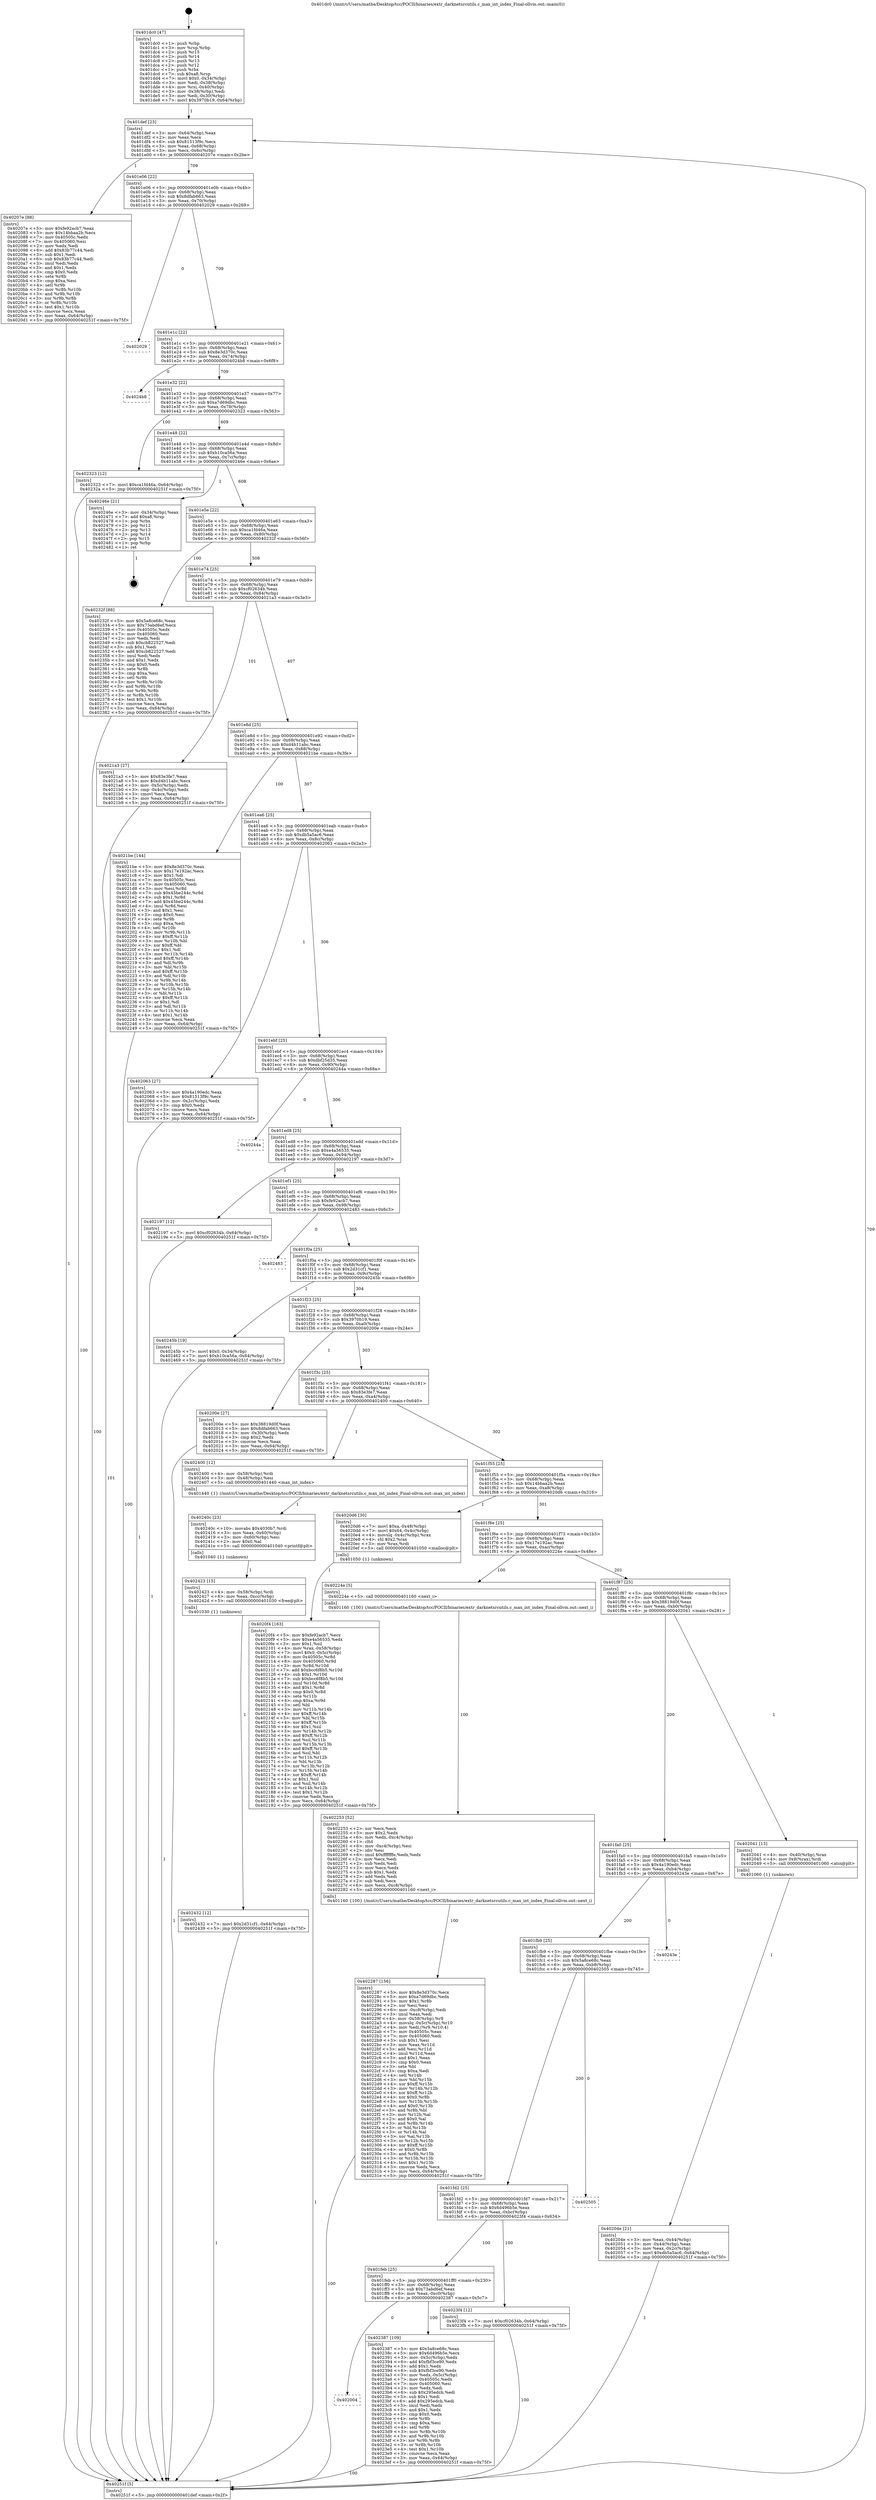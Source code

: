 digraph "0x401dc0" {
  label = "0x401dc0 (/mnt/c/Users/mathe/Desktop/tcc/POCII/binaries/extr_darknetsrcutils.c_max_int_index_Final-ollvm.out::main(0))"
  labelloc = "t"
  node[shape=record]

  Entry [label="",width=0.3,height=0.3,shape=circle,fillcolor=black,style=filled]
  "0x401def" [label="{
     0x401def [23]\l
     | [instrs]\l
     &nbsp;&nbsp;0x401def \<+3\>: mov -0x64(%rbp),%eax\l
     &nbsp;&nbsp;0x401df2 \<+2\>: mov %eax,%ecx\l
     &nbsp;&nbsp;0x401df4 \<+6\>: sub $0x81513f9c,%ecx\l
     &nbsp;&nbsp;0x401dfa \<+3\>: mov %eax,-0x68(%rbp)\l
     &nbsp;&nbsp;0x401dfd \<+3\>: mov %ecx,-0x6c(%rbp)\l
     &nbsp;&nbsp;0x401e00 \<+6\>: je 000000000040207e \<main+0x2be\>\l
  }"]
  "0x40207e" [label="{
     0x40207e [88]\l
     | [instrs]\l
     &nbsp;&nbsp;0x40207e \<+5\>: mov $0xfe92acb7,%eax\l
     &nbsp;&nbsp;0x402083 \<+5\>: mov $0x14bbaa2b,%ecx\l
     &nbsp;&nbsp;0x402088 \<+7\>: mov 0x40505c,%edx\l
     &nbsp;&nbsp;0x40208f \<+7\>: mov 0x405060,%esi\l
     &nbsp;&nbsp;0x402096 \<+2\>: mov %edx,%edi\l
     &nbsp;&nbsp;0x402098 \<+6\>: add $0x83b77c44,%edi\l
     &nbsp;&nbsp;0x40209e \<+3\>: sub $0x1,%edi\l
     &nbsp;&nbsp;0x4020a1 \<+6\>: sub $0x83b77c44,%edi\l
     &nbsp;&nbsp;0x4020a7 \<+3\>: imul %edi,%edx\l
     &nbsp;&nbsp;0x4020aa \<+3\>: and $0x1,%edx\l
     &nbsp;&nbsp;0x4020ad \<+3\>: cmp $0x0,%edx\l
     &nbsp;&nbsp;0x4020b0 \<+4\>: sete %r8b\l
     &nbsp;&nbsp;0x4020b4 \<+3\>: cmp $0xa,%esi\l
     &nbsp;&nbsp;0x4020b7 \<+4\>: setl %r9b\l
     &nbsp;&nbsp;0x4020bb \<+3\>: mov %r8b,%r10b\l
     &nbsp;&nbsp;0x4020be \<+3\>: and %r9b,%r10b\l
     &nbsp;&nbsp;0x4020c1 \<+3\>: xor %r9b,%r8b\l
     &nbsp;&nbsp;0x4020c4 \<+3\>: or %r8b,%r10b\l
     &nbsp;&nbsp;0x4020c7 \<+4\>: test $0x1,%r10b\l
     &nbsp;&nbsp;0x4020cb \<+3\>: cmovne %ecx,%eax\l
     &nbsp;&nbsp;0x4020ce \<+3\>: mov %eax,-0x64(%rbp)\l
     &nbsp;&nbsp;0x4020d1 \<+5\>: jmp 000000000040251f \<main+0x75f\>\l
  }"]
  "0x401e06" [label="{
     0x401e06 [22]\l
     | [instrs]\l
     &nbsp;&nbsp;0x401e06 \<+5\>: jmp 0000000000401e0b \<main+0x4b\>\l
     &nbsp;&nbsp;0x401e0b \<+3\>: mov -0x68(%rbp),%eax\l
     &nbsp;&nbsp;0x401e0e \<+5\>: sub $0x8dfab663,%eax\l
     &nbsp;&nbsp;0x401e13 \<+3\>: mov %eax,-0x70(%rbp)\l
     &nbsp;&nbsp;0x401e16 \<+6\>: je 0000000000402029 \<main+0x269\>\l
  }"]
  Exit [label="",width=0.3,height=0.3,shape=circle,fillcolor=black,style=filled,peripheries=2]
  "0x402029" [label="{
     0x402029\l
  }", style=dashed]
  "0x401e1c" [label="{
     0x401e1c [22]\l
     | [instrs]\l
     &nbsp;&nbsp;0x401e1c \<+5\>: jmp 0000000000401e21 \<main+0x61\>\l
     &nbsp;&nbsp;0x401e21 \<+3\>: mov -0x68(%rbp),%eax\l
     &nbsp;&nbsp;0x401e24 \<+5\>: sub $0x8e3d370c,%eax\l
     &nbsp;&nbsp;0x401e29 \<+3\>: mov %eax,-0x74(%rbp)\l
     &nbsp;&nbsp;0x401e2c \<+6\>: je 00000000004024b8 \<main+0x6f8\>\l
  }"]
  "0x402432" [label="{
     0x402432 [12]\l
     | [instrs]\l
     &nbsp;&nbsp;0x402432 \<+7\>: movl $0x2d31cf1,-0x64(%rbp)\l
     &nbsp;&nbsp;0x402439 \<+5\>: jmp 000000000040251f \<main+0x75f\>\l
  }"]
  "0x4024b8" [label="{
     0x4024b8\l
  }", style=dashed]
  "0x401e32" [label="{
     0x401e32 [22]\l
     | [instrs]\l
     &nbsp;&nbsp;0x401e32 \<+5\>: jmp 0000000000401e37 \<main+0x77\>\l
     &nbsp;&nbsp;0x401e37 \<+3\>: mov -0x68(%rbp),%eax\l
     &nbsp;&nbsp;0x401e3a \<+5\>: sub $0xa7d69dbc,%eax\l
     &nbsp;&nbsp;0x401e3f \<+3\>: mov %eax,-0x78(%rbp)\l
     &nbsp;&nbsp;0x401e42 \<+6\>: je 0000000000402323 \<main+0x563\>\l
  }"]
  "0x402423" [label="{
     0x402423 [15]\l
     | [instrs]\l
     &nbsp;&nbsp;0x402423 \<+4\>: mov -0x58(%rbp),%rdi\l
     &nbsp;&nbsp;0x402427 \<+6\>: mov %eax,-0xcc(%rbp)\l
     &nbsp;&nbsp;0x40242d \<+5\>: call 0000000000401030 \<free@plt\>\l
     | [calls]\l
     &nbsp;&nbsp;0x401030 \{1\} (unknown)\l
  }"]
  "0x402323" [label="{
     0x402323 [12]\l
     | [instrs]\l
     &nbsp;&nbsp;0x402323 \<+7\>: movl $0xca1fd46a,-0x64(%rbp)\l
     &nbsp;&nbsp;0x40232a \<+5\>: jmp 000000000040251f \<main+0x75f\>\l
  }"]
  "0x401e48" [label="{
     0x401e48 [22]\l
     | [instrs]\l
     &nbsp;&nbsp;0x401e48 \<+5\>: jmp 0000000000401e4d \<main+0x8d\>\l
     &nbsp;&nbsp;0x401e4d \<+3\>: mov -0x68(%rbp),%eax\l
     &nbsp;&nbsp;0x401e50 \<+5\>: sub $0xb10ca56a,%eax\l
     &nbsp;&nbsp;0x401e55 \<+3\>: mov %eax,-0x7c(%rbp)\l
     &nbsp;&nbsp;0x401e58 \<+6\>: je 000000000040246e \<main+0x6ae\>\l
  }"]
  "0x40240c" [label="{
     0x40240c [23]\l
     | [instrs]\l
     &nbsp;&nbsp;0x40240c \<+10\>: movabs $0x4030b7,%rdi\l
     &nbsp;&nbsp;0x402416 \<+3\>: mov %eax,-0x60(%rbp)\l
     &nbsp;&nbsp;0x402419 \<+3\>: mov -0x60(%rbp),%esi\l
     &nbsp;&nbsp;0x40241c \<+2\>: mov $0x0,%al\l
     &nbsp;&nbsp;0x40241e \<+5\>: call 0000000000401040 \<printf@plt\>\l
     | [calls]\l
     &nbsp;&nbsp;0x401040 \{1\} (unknown)\l
  }"]
  "0x40246e" [label="{
     0x40246e [21]\l
     | [instrs]\l
     &nbsp;&nbsp;0x40246e \<+3\>: mov -0x34(%rbp),%eax\l
     &nbsp;&nbsp;0x402471 \<+7\>: add $0xa8,%rsp\l
     &nbsp;&nbsp;0x402478 \<+1\>: pop %rbx\l
     &nbsp;&nbsp;0x402479 \<+2\>: pop %r12\l
     &nbsp;&nbsp;0x40247b \<+2\>: pop %r13\l
     &nbsp;&nbsp;0x40247d \<+2\>: pop %r14\l
     &nbsp;&nbsp;0x40247f \<+2\>: pop %r15\l
     &nbsp;&nbsp;0x402481 \<+1\>: pop %rbp\l
     &nbsp;&nbsp;0x402482 \<+1\>: ret\l
  }"]
  "0x401e5e" [label="{
     0x401e5e [22]\l
     | [instrs]\l
     &nbsp;&nbsp;0x401e5e \<+5\>: jmp 0000000000401e63 \<main+0xa3\>\l
     &nbsp;&nbsp;0x401e63 \<+3\>: mov -0x68(%rbp),%eax\l
     &nbsp;&nbsp;0x401e66 \<+5\>: sub $0xca1fd46a,%eax\l
     &nbsp;&nbsp;0x401e6b \<+3\>: mov %eax,-0x80(%rbp)\l
     &nbsp;&nbsp;0x401e6e \<+6\>: je 000000000040232f \<main+0x56f\>\l
  }"]
  "0x402004" [label="{
     0x402004\l
  }", style=dashed]
  "0x40232f" [label="{
     0x40232f [88]\l
     | [instrs]\l
     &nbsp;&nbsp;0x40232f \<+5\>: mov $0x5a8ce68c,%eax\l
     &nbsp;&nbsp;0x402334 \<+5\>: mov $0x73abd6ef,%ecx\l
     &nbsp;&nbsp;0x402339 \<+7\>: mov 0x40505c,%edx\l
     &nbsp;&nbsp;0x402340 \<+7\>: mov 0x405060,%esi\l
     &nbsp;&nbsp;0x402347 \<+2\>: mov %edx,%edi\l
     &nbsp;&nbsp;0x402349 \<+6\>: sub $0xcb822527,%edi\l
     &nbsp;&nbsp;0x40234f \<+3\>: sub $0x1,%edi\l
     &nbsp;&nbsp;0x402352 \<+6\>: add $0xcb822527,%edi\l
     &nbsp;&nbsp;0x402358 \<+3\>: imul %edi,%edx\l
     &nbsp;&nbsp;0x40235b \<+3\>: and $0x1,%edx\l
     &nbsp;&nbsp;0x40235e \<+3\>: cmp $0x0,%edx\l
     &nbsp;&nbsp;0x402361 \<+4\>: sete %r8b\l
     &nbsp;&nbsp;0x402365 \<+3\>: cmp $0xa,%esi\l
     &nbsp;&nbsp;0x402368 \<+4\>: setl %r9b\l
     &nbsp;&nbsp;0x40236c \<+3\>: mov %r8b,%r10b\l
     &nbsp;&nbsp;0x40236f \<+3\>: and %r9b,%r10b\l
     &nbsp;&nbsp;0x402372 \<+3\>: xor %r9b,%r8b\l
     &nbsp;&nbsp;0x402375 \<+3\>: or %r8b,%r10b\l
     &nbsp;&nbsp;0x402378 \<+4\>: test $0x1,%r10b\l
     &nbsp;&nbsp;0x40237c \<+3\>: cmovne %ecx,%eax\l
     &nbsp;&nbsp;0x40237f \<+3\>: mov %eax,-0x64(%rbp)\l
     &nbsp;&nbsp;0x402382 \<+5\>: jmp 000000000040251f \<main+0x75f\>\l
  }"]
  "0x401e74" [label="{
     0x401e74 [25]\l
     | [instrs]\l
     &nbsp;&nbsp;0x401e74 \<+5\>: jmp 0000000000401e79 \<main+0xb9\>\l
     &nbsp;&nbsp;0x401e79 \<+3\>: mov -0x68(%rbp),%eax\l
     &nbsp;&nbsp;0x401e7c \<+5\>: sub $0xcf02634b,%eax\l
     &nbsp;&nbsp;0x401e81 \<+6\>: mov %eax,-0x84(%rbp)\l
     &nbsp;&nbsp;0x401e87 \<+6\>: je 00000000004021a3 \<main+0x3e3\>\l
  }"]
  "0x402387" [label="{
     0x402387 [109]\l
     | [instrs]\l
     &nbsp;&nbsp;0x402387 \<+5\>: mov $0x5a8ce68c,%eax\l
     &nbsp;&nbsp;0x40238c \<+5\>: mov $0x6d496b5e,%ecx\l
     &nbsp;&nbsp;0x402391 \<+3\>: mov -0x5c(%rbp),%edx\l
     &nbsp;&nbsp;0x402394 \<+6\>: add $0xfbf3ce90,%edx\l
     &nbsp;&nbsp;0x40239a \<+3\>: add $0x1,%edx\l
     &nbsp;&nbsp;0x40239d \<+6\>: sub $0xfbf3ce90,%edx\l
     &nbsp;&nbsp;0x4023a3 \<+3\>: mov %edx,-0x5c(%rbp)\l
     &nbsp;&nbsp;0x4023a6 \<+7\>: mov 0x40505c,%edx\l
     &nbsp;&nbsp;0x4023ad \<+7\>: mov 0x405060,%esi\l
     &nbsp;&nbsp;0x4023b4 \<+2\>: mov %edx,%edi\l
     &nbsp;&nbsp;0x4023b6 \<+6\>: sub $0x295edcb,%edi\l
     &nbsp;&nbsp;0x4023bc \<+3\>: sub $0x1,%edi\l
     &nbsp;&nbsp;0x4023bf \<+6\>: add $0x295edcb,%edi\l
     &nbsp;&nbsp;0x4023c5 \<+3\>: imul %edi,%edx\l
     &nbsp;&nbsp;0x4023c8 \<+3\>: and $0x1,%edx\l
     &nbsp;&nbsp;0x4023cb \<+3\>: cmp $0x0,%edx\l
     &nbsp;&nbsp;0x4023ce \<+4\>: sete %r8b\l
     &nbsp;&nbsp;0x4023d2 \<+3\>: cmp $0xa,%esi\l
     &nbsp;&nbsp;0x4023d5 \<+4\>: setl %r9b\l
     &nbsp;&nbsp;0x4023d9 \<+3\>: mov %r8b,%r10b\l
     &nbsp;&nbsp;0x4023dc \<+3\>: and %r9b,%r10b\l
     &nbsp;&nbsp;0x4023df \<+3\>: xor %r9b,%r8b\l
     &nbsp;&nbsp;0x4023e2 \<+3\>: or %r8b,%r10b\l
     &nbsp;&nbsp;0x4023e5 \<+4\>: test $0x1,%r10b\l
     &nbsp;&nbsp;0x4023e9 \<+3\>: cmovne %ecx,%eax\l
     &nbsp;&nbsp;0x4023ec \<+3\>: mov %eax,-0x64(%rbp)\l
     &nbsp;&nbsp;0x4023ef \<+5\>: jmp 000000000040251f \<main+0x75f\>\l
  }"]
  "0x4021a3" [label="{
     0x4021a3 [27]\l
     | [instrs]\l
     &nbsp;&nbsp;0x4021a3 \<+5\>: mov $0x83e3fe7,%eax\l
     &nbsp;&nbsp;0x4021a8 \<+5\>: mov $0xd4b11abc,%ecx\l
     &nbsp;&nbsp;0x4021ad \<+3\>: mov -0x5c(%rbp),%edx\l
     &nbsp;&nbsp;0x4021b0 \<+3\>: cmp -0x4c(%rbp),%edx\l
     &nbsp;&nbsp;0x4021b3 \<+3\>: cmovl %ecx,%eax\l
     &nbsp;&nbsp;0x4021b6 \<+3\>: mov %eax,-0x64(%rbp)\l
     &nbsp;&nbsp;0x4021b9 \<+5\>: jmp 000000000040251f \<main+0x75f\>\l
  }"]
  "0x401e8d" [label="{
     0x401e8d [25]\l
     | [instrs]\l
     &nbsp;&nbsp;0x401e8d \<+5\>: jmp 0000000000401e92 \<main+0xd2\>\l
     &nbsp;&nbsp;0x401e92 \<+3\>: mov -0x68(%rbp),%eax\l
     &nbsp;&nbsp;0x401e95 \<+5\>: sub $0xd4b11abc,%eax\l
     &nbsp;&nbsp;0x401e9a \<+6\>: mov %eax,-0x88(%rbp)\l
     &nbsp;&nbsp;0x401ea0 \<+6\>: je 00000000004021be \<main+0x3fe\>\l
  }"]
  "0x401feb" [label="{
     0x401feb [25]\l
     | [instrs]\l
     &nbsp;&nbsp;0x401feb \<+5\>: jmp 0000000000401ff0 \<main+0x230\>\l
     &nbsp;&nbsp;0x401ff0 \<+3\>: mov -0x68(%rbp),%eax\l
     &nbsp;&nbsp;0x401ff3 \<+5\>: sub $0x73abd6ef,%eax\l
     &nbsp;&nbsp;0x401ff8 \<+6\>: mov %eax,-0xc0(%rbp)\l
     &nbsp;&nbsp;0x401ffe \<+6\>: je 0000000000402387 \<main+0x5c7\>\l
  }"]
  "0x4021be" [label="{
     0x4021be [144]\l
     | [instrs]\l
     &nbsp;&nbsp;0x4021be \<+5\>: mov $0x8e3d370c,%eax\l
     &nbsp;&nbsp;0x4021c3 \<+5\>: mov $0x17e192ac,%ecx\l
     &nbsp;&nbsp;0x4021c8 \<+2\>: mov $0x1,%dl\l
     &nbsp;&nbsp;0x4021ca \<+7\>: mov 0x40505c,%esi\l
     &nbsp;&nbsp;0x4021d1 \<+7\>: mov 0x405060,%edi\l
     &nbsp;&nbsp;0x4021d8 \<+3\>: mov %esi,%r8d\l
     &nbsp;&nbsp;0x4021db \<+7\>: sub $0x45be244c,%r8d\l
     &nbsp;&nbsp;0x4021e2 \<+4\>: sub $0x1,%r8d\l
     &nbsp;&nbsp;0x4021e6 \<+7\>: add $0x45be244c,%r8d\l
     &nbsp;&nbsp;0x4021ed \<+4\>: imul %r8d,%esi\l
     &nbsp;&nbsp;0x4021f1 \<+3\>: and $0x1,%esi\l
     &nbsp;&nbsp;0x4021f4 \<+3\>: cmp $0x0,%esi\l
     &nbsp;&nbsp;0x4021f7 \<+4\>: sete %r9b\l
     &nbsp;&nbsp;0x4021fb \<+3\>: cmp $0xa,%edi\l
     &nbsp;&nbsp;0x4021fe \<+4\>: setl %r10b\l
     &nbsp;&nbsp;0x402202 \<+3\>: mov %r9b,%r11b\l
     &nbsp;&nbsp;0x402205 \<+4\>: xor $0xff,%r11b\l
     &nbsp;&nbsp;0x402209 \<+3\>: mov %r10b,%bl\l
     &nbsp;&nbsp;0x40220c \<+3\>: xor $0xff,%bl\l
     &nbsp;&nbsp;0x40220f \<+3\>: xor $0x1,%dl\l
     &nbsp;&nbsp;0x402212 \<+3\>: mov %r11b,%r14b\l
     &nbsp;&nbsp;0x402215 \<+4\>: and $0xff,%r14b\l
     &nbsp;&nbsp;0x402219 \<+3\>: and %dl,%r9b\l
     &nbsp;&nbsp;0x40221c \<+3\>: mov %bl,%r15b\l
     &nbsp;&nbsp;0x40221f \<+4\>: and $0xff,%r15b\l
     &nbsp;&nbsp;0x402223 \<+3\>: and %dl,%r10b\l
     &nbsp;&nbsp;0x402226 \<+3\>: or %r9b,%r14b\l
     &nbsp;&nbsp;0x402229 \<+3\>: or %r10b,%r15b\l
     &nbsp;&nbsp;0x40222c \<+3\>: xor %r15b,%r14b\l
     &nbsp;&nbsp;0x40222f \<+3\>: or %bl,%r11b\l
     &nbsp;&nbsp;0x402232 \<+4\>: xor $0xff,%r11b\l
     &nbsp;&nbsp;0x402236 \<+3\>: or $0x1,%dl\l
     &nbsp;&nbsp;0x402239 \<+3\>: and %dl,%r11b\l
     &nbsp;&nbsp;0x40223c \<+3\>: or %r11b,%r14b\l
     &nbsp;&nbsp;0x40223f \<+4\>: test $0x1,%r14b\l
     &nbsp;&nbsp;0x402243 \<+3\>: cmovne %ecx,%eax\l
     &nbsp;&nbsp;0x402246 \<+3\>: mov %eax,-0x64(%rbp)\l
     &nbsp;&nbsp;0x402249 \<+5\>: jmp 000000000040251f \<main+0x75f\>\l
  }"]
  "0x401ea6" [label="{
     0x401ea6 [25]\l
     | [instrs]\l
     &nbsp;&nbsp;0x401ea6 \<+5\>: jmp 0000000000401eab \<main+0xeb\>\l
     &nbsp;&nbsp;0x401eab \<+3\>: mov -0x68(%rbp),%eax\l
     &nbsp;&nbsp;0x401eae \<+5\>: sub $0xdb5a5ac6,%eax\l
     &nbsp;&nbsp;0x401eb3 \<+6\>: mov %eax,-0x8c(%rbp)\l
     &nbsp;&nbsp;0x401eb9 \<+6\>: je 0000000000402063 \<main+0x2a3\>\l
  }"]
  "0x4023f4" [label="{
     0x4023f4 [12]\l
     | [instrs]\l
     &nbsp;&nbsp;0x4023f4 \<+7\>: movl $0xcf02634b,-0x64(%rbp)\l
     &nbsp;&nbsp;0x4023fb \<+5\>: jmp 000000000040251f \<main+0x75f\>\l
  }"]
  "0x402063" [label="{
     0x402063 [27]\l
     | [instrs]\l
     &nbsp;&nbsp;0x402063 \<+5\>: mov $0x4a190edc,%eax\l
     &nbsp;&nbsp;0x402068 \<+5\>: mov $0x81513f9c,%ecx\l
     &nbsp;&nbsp;0x40206d \<+3\>: mov -0x2c(%rbp),%edx\l
     &nbsp;&nbsp;0x402070 \<+3\>: cmp $0x0,%edx\l
     &nbsp;&nbsp;0x402073 \<+3\>: cmove %ecx,%eax\l
     &nbsp;&nbsp;0x402076 \<+3\>: mov %eax,-0x64(%rbp)\l
     &nbsp;&nbsp;0x402079 \<+5\>: jmp 000000000040251f \<main+0x75f\>\l
  }"]
  "0x401ebf" [label="{
     0x401ebf [25]\l
     | [instrs]\l
     &nbsp;&nbsp;0x401ebf \<+5\>: jmp 0000000000401ec4 \<main+0x104\>\l
     &nbsp;&nbsp;0x401ec4 \<+3\>: mov -0x68(%rbp),%eax\l
     &nbsp;&nbsp;0x401ec7 \<+5\>: sub $0xdbf25d35,%eax\l
     &nbsp;&nbsp;0x401ecc \<+6\>: mov %eax,-0x90(%rbp)\l
     &nbsp;&nbsp;0x401ed2 \<+6\>: je 000000000040244a \<main+0x68a\>\l
  }"]
  "0x401fd2" [label="{
     0x401fd2 [25]\l
     | [instrs]\l
     &nbsp;&nbsp;0x401fd2 \<+5\>: jmp 0000000000401fd7 \<main+0x217\>\l
     &nbsp;&nbsp;0x401fd7 \<+3\>: mov -0x68(%rbp),%eax\l
     &nbsp;&nbsp;0x401fda \<+5\>: sub $0x6d496b5e,%eax\l
     &nbsp;&nbsp;0x401fdf \<+6\>: mov %eax,-0xbc(%rbp)\l
     &nbsp;&nbsp;0x401fe5 \<+6\>: je 00000000004023f4 \<main+0x634\>\l
  }"]
  "0x40244a" [label="{
     0x40244a\l
  }", style=dashed]
  "0x401ed8" [label="{
     0x401ed8 [25]\l
     | [instrs]\l
     &nbsp;&nbsp;0x401ed8 \<+5\>: jmp 0000000000401edd \<main+0x11d\>\l
     &nbsp;&nbsp;0x401edd \<+3\>: mov -0x68(%rbp),%eax\l
     &nbsp;&nbsp;0x401ee0 \<+5\>: sub $0xe4a56535,%eax\l
     &nbsp;&nbsp;0x401ee5 \<+6\>: mov %eax,-0x94(%rbp)\l
     &nbsp;&nbsp;0x401eeb \<+6\>: je 0000000000402197 \<main+0x3d7\>\l
  }"]
  "0x402505" [label="{
     0x402505\l
  }", style=dashed]
  "0x402197" [label="{
     0x402197 [12]\l
     | [instrs]\l
     &nbsp;&nbsp;0x402197 \<+7\>: movl $0xcf02634b,-0x64(%rbp)\l
     &nbsp;&nbsp;0x40219e \<+5\>: jmp 000000000040251f \<main+0x75f\>\l
  }"]
  "0x401ef1" [label="{
     0x401ef1 [25]\l
     | [instrs]\l
     &nbsp;&nbsp;0x401ef1 \<+5\>: jmp 0000000000401ef6 \<main+0x136\>\l
     &nbsp;&nbsp;0x401ef6 \<+3\>: mov -0x68(%rbp),%eax\l
     &nbsp;&nbsp;0x401ef9 \<+5\>: sub $0xfe92acb7,%eax\l
     &nbsp;&nbsp;0x401efe \<+6\>: mov %eax,-0x98(%rbp)\l
     &nbsp;&nbsp;0x401f04 \<+6\>: je 0000000000402483 \<main+0x6c3\>\l
  }"]
  "0x401fb9" [label="{
     0x401fb9 [25]\l
     | [instrs]\l
     &nbsp;&nbsp;0x401fb9 \<+5\>: jmp 0000000000401fbe \<main+0x1fe\>\l
     &nbsp;&nbsp;0x401fbe \<+3\>: mov -0x68(%rbp),%eax\l
     &nbsp;&nbsp;0x401fc1 \<+5\>: sub $0x5a8ce68c,%eax\l
     &nbsp;&nbsp;0x401fc6 \<+6\>: mov %eax,-0xb8(%rbp)\l
     &nbsp;&nbsp;0x401fcc \<+6\>: je 0000000000402505 \<main+0x745\>\l
  }"]
  "0x402483" [label="{
     0x402483\l
  }", style=dashed]
  "0x401f0a" [label="{
     0x401f0a [25]\l
     | [instrs]\l
     &nbsp;&nbsp;0x401f0a \<+5\>: jmp 0000000000401f0f \<main+0x14f\>\l
     &nbsp;&nbsp;0x401f0f \<+3\>: mov -0x68(%rbp),%eax\l
     &nbsp;&nbsp;0x401f12 \<+5\>: sub $0x2d31cf1,%eax\l
     &nbsp;&nbsp;0x401f17 \<+6\>: mov %eax,-0x9c(%rbp)\l
     &nbsp;&nbsp;0x401f1d \<+6\>: je 000000000040245b \<main+0x69b\>\l
  }"]
  "0x40243e" [label="{
     0x40243e\l
  }", style=dashed]
  "0x40245b" [label="{
     0x40245b [19]\l
     | [instrs]\l
     &nbsp;&nbsp;0x40245b \<+7\>: movl $0x0,-0x34(%rbp)\l
     &nbsp;&nbsp;0x402462 \<+7\>: movl $0xb10ca56a,-0x64(%rbp)\l
     &nbsp;&nbsp;0x402469 \<+5\>: jmp 000000000040251f \<main+0x75f\>\l
  }"]
  "0x401f23" [label="{
     0x401f23 [25]\l
     | [instrs]\l
     &nbsp;&nbsp;0x401f23 \<+5\>: jmp 0000000000401f28 \<main+0x168\>\l
     &nbsp;&nbsp;0x401f28 \<+3\>: mov -0x68(%rbp),%eax\l
     &nbsp;&nbsp;0x401f2b \<+5\>: sub $0x3970b19,%eax\l
     &nbsp;&nbsp;0x401f30 \<+6\>: mov %eax,-0xa0(%rbp)\l
     &nbsp;&nbsp;0x401f36 \<+6\>: je 000000000040200e \<main+0x24e\>\l
  }"]
  "0x402287" [label="{
     0x402287 [156]\l
     | [instrs]\l
     &nbsp;&nbsp;0x402287 \<+5\>: mov $0x8e3d370c,%ecx\l
     &nbsp;&nbsp;0x40228c \<+5\>: mov $0xa7d69dbc,%edx\l
     &nbsp;&nbsp;0x402291 \<+3\>: mov $0x1,%r8b\l
     &nbsp;&nbsp;0x402294 \<+2\>: xor %esi,%esi\l
     &nbsp;&nbsp;0x402296 \<+6\>: mov -0xc8(%rbp),%edi\l
     &nbsp;&nbsp;0x40229c \<+3\>: imul %eax,%edi\l
     &nbsp;&nbsp;0x40229f \<+4\>: mov -0x58(%rbp),%r9\l
     &nbsp;&nbsp;0x4022a3 \<+4\>: movslq -0x5c(%rbp),%r10\l
     &nbsp;&nbsp;0x4022a7 \<+4\>: mov %edi,(%r9,%r10,4)\l
     &nbsp;&nbsp;0x4022ab \<+7\>: mov 0x40505c,%eax\l
     &nbsp;&nbsp;0x4022b2 \<+7\>: mov 0x405060,%edi\l
     &nbsp;&nbsp;0x4022b9 \<+3\>: sub $0x1,%esi\l
     &nbsp;&nbsp;0x4022bc \<+3\>: mov %eax,%r11d\l
     &nbsp;&nbsp;0x4022bf \<+3\>: add %esi,%r11d\l
     &nbsp;&nbsp;0x4022c2 \<+4\>: imul %r11d,%eax\l
     &nbsp;&nbsp;0x4022c6 \<+3\>: and $0x1,%eax\l
     &nbsp;&nbsp;0x4022c9 \<+3\>: cmp $0x0,%eax\l
     &nbsp;&nbsp;0x4022cc \<+3\>: sete %bl\l
     &nbsp;&nbsp;0x4022cf \<+3\>: cmp $0xa,%edi\l
     &nbsp;&nbsp;0x4022d2 \<+4\>: setl %r14b\l
     &nbsp;&nbsp;0x4022d6 \<+3\>: mov %bl,%r15b\l
     &nbsp;&nbsp;0x4022d9 \<+4\>: xor $0xff,%r15b\l
     &nbsp;&nbsp;0x4022dd \<+3\>: mov %r14b,%r12b\l
     &nbsp;&nbsp;0x4022e0 \<+4\>: xor $0xff,%r12b\l
     &nbsp;&nbsp;0x4022e4 \<+4\>: xor $0x0,%r8b\l
     &nbsp;&nbsp;0x4022e8 \<+3\>: mov %r15b,%r13b\l
     &nbsp;&nbsp;0x4022eb \<+4\>: and $0x0,%r13b\l
     &nbsp;&nbsp;0x4022ef \<+3\>: and %r8b,%bl\l
     &nbsp;&nbsp;0x4022f2 \<+3\>: mov %r12b,%al\l
     &nbsp;&nbsp;0x4022f5 \<+2\>: and $0x0,%al\l
     &nbsp;&nbsp;0x4022f7 \<+3\>: and %r8b,%r14b\l
     &nbsp;&nbsp;0x4022fa \<+3\>: or %bl,%r13b\l
     &nbsp;&nbsp;0x4022fd \<+3\>: or %r14b,%al\l
     &nbsp;&nbsp;0x402300 \<+3\>: xor %al,%r13b\l
     &nbsp;&nbsp;0x402303 \<+3\>: or %r12b,%r15b\l
     &nbsp;&nbsp;0x402306 \<+4\>: xor $0xff,%r15b\l
     &nbsp;&nbsp;0x40230a \<+4\>: or $0x0,%r8b\l
     &nbsp;&nbsp;0x40230e \<+3\>: and %r8b,%r15b\l
     &nbsp;&nbsp;0x402311 \<+3\>: or %r15b,%r13b\l
     &nbsp;&nbsp;0x402314 \<+4\>: test $0x1,%r13b\l
     &nbsp;&nbsp;0x402318 \<+3\>: cmovne %edx,%ecx\l
     &nbsp;&nbsp;0x40231b \<+3\>: mov %ecx,-0x64(%rbp)\l
     &nbsp;&nbsp;0x40231e \<+5\>: jmp 000000000040251f \<main+0x75f\>\l
  }"]
  "0x40200e" [label="{
     0x40200e [27]\l
     | [instrs]\l
     &nbsp;&nbsp;0x40200e \<+5\>: mov $0x38819d0f,%eax\l
     &nbsp;&nbsp;0x402013 \<+5\>: mov $0x8dfab663,%ecx\l
     &nbsp;&nbsp;0x402018 \<+3\>: mov -0x30(%rbp),%edx\l
     &nbsp;&nbsp;0x40201b \<+3\>: cmp $0x2,%edx\l
     &nbsp;&nbsp;0x40201e \<+3\>: cmovne %ecx,%eax\l
     &nbsp;&nbsp;0x402021 \<+3\>: mov %eax,-0x64(%rbp)\l
     &nbsp;&nbsp;0x402024 \<+5\>: jmp 000000000040251f \<main+0x75f\>\l
  }"]
  "0x401f3c" [label="{
     0x401f3c [25]\l
     | [instrs]\l
     &nbsp;&nbsp;0x401f3c \<+5\>: jmp 0000000000401f41 \<main+0x181\>\l
     &nbsp;&nbsp;0x401f41 \<+3\>: mov -0x68(%rbp),%eax\l
     &nbsp;&nbsp;0x401f44 \<+5\>: sub $0x83e3fe7,%eax\l
     &nbsp;&nbsp;0x401f49 \<+6\>: mov %eax,-0xa4(%rbp)\l
     &nbsp;&nbsp;0x401f4f \<+6\>: je 0000000000402400 \<main+0x640\>\l
  }"]
  "0x40251f" [label="{
     0x40251f [5]\l
     | [instrs]\l
     &nbsp;&nbsp;0x40251f \<+5\>: jmp 0000000000401def \<main+0x2f\>\l
  }"]
  "0x401dc0" [label="{
     0x401dc0 [47]\l
     | [instrs]\l
     &nbsp;&nbsp;0x401dc0 \<+1\>: push %rbp\l
     &nbsp;&nbsp;0x401dc1 \<+3\>: mov %rsp,%rbp\l
     &nbsp;&nbsp;0x401dc4 \<+2\>: push %r15\l
     &nbsp;&nbsp;0x401dc6 \<+2\>: push %r14\l
     &nbsp;&nbsp;0x401dc8 \<+2\>: push %r13\l
     &nbsp;&nbsp;0x401dca \<+2\>: push %r12\l
     &nbsp;&nbsp;0x401dcc \<+1\>: push %rbx\l
     &nbsp;&nbsp;0x401dcd \<+7\>: sub $0xa8,%rsp\l
     &nbsp;&nbsp;0x401dd4 \<+7\>: movl $0x0,-0x34(%rbp)\l
     &nbsp;&nbsp;0x401ddb \<+3\>: mov %edi,-0x38(%rbp)\l
     &nbsp;&nbsp;0x401dde \<+4\>: mov %rsi,-0x40(%rbp)\l
     &nbsp;&nbsp;0x401de2 \<+3\>: mov -0x38(%rbp),%edi\l
     &nbsp;&nbsp;0x401de5 \<+3\>: mov %edi,-0x30(%rbp)\l
     &nbsp;&nbsp;0x401de8 \<+7\>: movl $0x3970b19,-0x64(%rbp)\l
  }"]
  "0x402253" [label="{
     0x402253 [52]\l
     | [instrs]\l
     &nbsp;&nbsp;0x402253 \<+2\>: xor %ecx,%ecx\l
     &nbsp;&nbsp;0x402255 \<+5\>: mov $0x2,%edx\l
     &nbsp;&nbsp;0x40225a \<+6\>: mov %edx,-0xc4(%rbp)\l
     &nbsp;&nbsp;0x402260 \<+1\>: cltd\l
     &nbsp;&nbsp;0x402261 \<+6\>: mov -0xc4(%rbp),%esi\l
     &nbsp;&nbsp;0x402267 \<+2\>: idiv %esi\l
     &nbsp;&nbsp;0x402269 \<+6\>: imul $0xfffffffe,%edx,%edx\l
     &nbsp;&nbsp;0x40226f \<+2\>: mov %ecx,%edi\l
     &nbsp;&nbsp;0x402271 \<+2\>: sub %edx,%edi\l
     &nbsp;&nbsp;0x402273 \<+2\>: mov %ecx,%edx\l
     &nbsp;&nbsp;0x402275 \<+3\>: sub $0x1,%edx\l
     &nbsp;&nbsp;0x402278 \<+2\>: add %edx,%edi\l
     &nbsp;&nbsp;0x40227a \<+2\>: sub %edi,%ecx\l
     &nbsp;&nbsp;0x40227c \<+6\>: mov %ecx,-0xc8(%rbp)\l
     &nbsp;&nbsp;0x402282 \<+5\>: call 0000000000401160 \<next_i\>\l
     | [calls]\l
     &nbsp;&nbsp;0x401160 \{100\} (/mnt/c/Users/mathe/Desktop/tcc/POCII/binaries/extr_darknetsrcutils.c_max_int_index_Final-ollvm.out::next_i)\l
  }"]
  "0x402400" [label="{
     0x402400 [12]\l
     | [instrs]\l
     &nbsp;&nbsp;0x402400 \<+4\>: mov -0x58(%rbp),%rdi\l
     &nbsp;&nbsp;0x402404 \<+3\>: mov -0x48(%rbp),%esi\l
     &nbsp;&nbsp;0x402407 \<+5\>: call 0000000000401440 \<max_int_index\>\l
     | [calls]\l
     &nbsp;&nbsp;0x401440 \{1\} (/mnt/c/Users/mathe/Desktop/tcc/POCII/binaries/extr_darknetsrcutils.c_max_int_index_Final-ollvm.out::max_int_index)\l
  }"]
  "0x401f55" [label="{
     0x401f55 [25]\l
     | [instrs]\l
     &nbsp;&nbsp;0x401f55 \<+5\>: jmp 0000000000401f5a \<main+0x19a\>\l
     &nbsp;&nbsp;0x401f5a \<+3\>: mov -0x68(%rbp),%eax\l
     &nbsp;&nbsp;0x401f5d \<+5\>: sub $0x14bbaa2b,%eax\l
     &nbsp;&nbsp;0x401f62 \<+6\>: mov %eax,-0xa8(%rbp)\l
     &nbsp;&nbsp;0x401f68 \<+6\>: je 00000000004020d6 \<main+0x316\>\l
  }"]
  "0x4020f4" [label="{
     0x4020f4 [163]\l
     | [instrs]\l
     &nbsp;&nbsp;0x4020f4 \<+5\>: mov $0xfe92acb7,%ecx\l
     &nbsp;&nbsp;0x4020f9 \<+5\>: mov $0xe4a56535,%edx\l
     &nbsp;&nbsp;0x4020fe \<+3\>: mov $0x1,%sil\l
     &nbsp;&nbsp;0x402101 \<+4\>: mov %rax,-0x58(%rbp)\l
     &nbsp;&nbsp;0x402105 \<+7\>: movl $0x0,-0x5c(%rbp)\l
     &nbsp;&nbsp;0x40210c \<+8\>: mov 0x40505c,%r8d\l
     &nbsp;&nbsp;0x402114 \<+8\>: mov 0x405060,%r9d\l
     &nbsp;&nbsp;0x40211c \<+3\>: mov %r8d,%r10d\l
     &nbsp;&nbsp;0x40211f \<+7\>: add $0xbcc6f8b5,%r10d\l
     &nbsp;&nbsp;0x402126 \<+4\>: sub $0x1,%r10d\l
     &nbsp;&nbsp;0x40212a \<+7\>: sub $0xbcc6f8b5,%r10d\l
     &nbsp;&nbsp;0x402131 \<+4\>: imul %r10d,%r8d\l
     &nbsp;&nbsp;0x402135 \<+4\>: and $0x1,%r8d\l
     &nbsp;&nbsp;0x402139 \<+4\>: cmp $0x0,%r8d\l
     &nbsp;&nbsp;0x40213d \<+4\>: sete %r11b\l
     &nbsp;&nbsp;0x402141 \<+4\>: cmp $0xa,%r9d\l
     &nbsp;&nbsp;0x402145 \<+3\>: setl %bl\l
     &nbsp;&nbsp;0x402148 \<+3\>: mov %r11b,%r14b\l
     &nbsp;&nbsp;0x40214b \<+4\>: xor $0xff,%r14b\l
     &nbsp;&nbsp;0x40214f \<+3\>: mov %bl,%r15b\l
     &nbsp;&nbsp;0x402152 \<+4\>: xor $0xff,%r15b\l
     &nbsp;&nbsp;0x402156 \<+4\>: xor $0x1,%sil\l
     &nbsp;&nbsp;0x40215a \<+3\>: mov %r14b,%r12b\l
     &nbsp;&nbsp;0x40215d \<+4\>: and $0xff,%r12b\l
     &nbsp;&nbsp;0x402161 \<+3\>: and %sil,%r11b\l
     &nbsp;&nbsp;0x402164 \<+3\>: mov %r15b,%r13b\l
     &nbsp;&nbsp;0x402167 \<+4\>: and $0xff,%r13b\l
     &nbsp;&nbsp;0x40216b \<+3\>: and %sil,%bl\l
     &nbsp;&nbsp;0x40216e \<+3\>: or %r11b,%r12b\l
     &nbsp;&nbsp;0x402171 \<+3\>: or %bl,%r13b\l
     &nbsp;&nbsp;0x402174 \<+3\>: xor %r13b,%r12b\l
     &nbsp;&nbsp;0x402177 \<+3\>: or %r15b,%r14b\l
     &nbsp;&nbsp;0x40217a \<+4\>: xor $0xff,%r14b\l
     &nbsp;&nbsp;0x40217e \<+4\>: or $0x1,%sil\l
     &nbsp;&nbsp;0x402182 \<+3\>: and %sil,%r14b\l
     &nbsp;&nbsp;0x402185 \<+3\>: or %r14b,%r12b\l
     &nbsp;&nbsp;0x402188 \<+4\>: test $0x1,%r12b\l
     &nbsp;&nbsp;0x40218c \<+3\>: cmovne %edx,%ecx\l
     &nbsp;&nbsp;0x40218f \<+3\>: mov %ecx,-0x64(%rbp)\l
     &nbsp;&nbsp;0x402192 \<+5\>: jmp 000000000040251f \<main+0x75f\>\l
  }"]
  "0x4020d6" [label="{
     0x4020d6 [30]\l
     | [instrs]\l
     &nbsp;&nbsp;0x4020d6 \<+7\>: movl $0xa,-0x48(%rbp)\l
     &nbsp;&nbsp;0x4020dd \<+7\>: movl $0x64,-0x4c(%rbp)\l
     &nbsp;&nbsp;0x4020e4 \<+4\>: movslq -0x4c(%rbp),%rax\l
     &nbsp;&nbsp;0x4020e8 \<+4\>: shl $0x2,%rax\l
     &nbsp;&nbsp;0x4020ec \<+3\>: mov %rax,%rdi\l
     &nbsp;&nbsp;0x4020ef \<+5\>: call 0000000000401050 \<malloc@plt\>\l
     | [calls]\l
     &nbsp;&nbsp;0x401050 \{1\} (unknown)\l
  }"]
  "0x401f6e" [label="{
     0x401f6e [25]\l
     | [instrs]\l
     &nbsp;&nbsp;0x401f6e \<+5\>: jmp 0000000000401f73 \<main+0x1b3\>\l
     &nbsp;&nbsp;0x401f73 \<+3\>: mov -0x68(%rbp),%eax\l
     &nbsp;&nbsp;0x401f76 \<+5\>: sub $0x17e192ac,%eax\l
     &nbsp;&nbsp;0x401f7b \<+6\>: mov %eax,-0xac(%rbp)\l
     &nbsp;&nbsp;0x401f81 \<+6\>: je 000000000040224e \<main+0x48e\>\l
  }"]
  "0x40204e" [label="{
     0x40204e [21]\l
     | [instrs]\l
     &nbsp;&nbsp;0x40204e \<+3\>: mov %eax,-0x44(%rbp)\l
     &nbsp;&nbsp;0x402051 \<+3\>: mov -0x44(%rbp),%eax\l
     &nbsp;&nbsp;0x402054 \<+3\>: mov %eax,-0x2c(%rbp)\l
     &nbsp;&nbsp;0x402057 \<+7\>: movl $0xdb5a5ac6,-0x64(%rbp)\l
     &nbsp;&nbsp;0x40205e \<+5\>: jmp 000000000040251f \<main+0x75f\>\l
  }"]
  "0x40224e" [label="{
     0x40224e [5]\l
     | [instrs]\l
     &nbsp;&nbsp;0x40224e \<+5\>: call 0000000000401160 \<next_i\>\l
     | [calls]\l
     &nbsp;&nbsp;0x401160 \{100\} (/mnt/c/Users/mathe/Desktop/tcc/POCII/binaries/extr_darknetsrcutils.c_max_int_index_Final-ollvm.out::next_i)\l
  }"]
  "0x401f87" [label="{
     0x401f87 [25]\l
     | [instrs]\l
     &nbsp;&nbsp;0x401f87 \<+5\>: jmp 0000000000401f8c \<main+0x1cc\>\l
     &nbsp;&nbsp;0x401f8c \<+3\>: mov -0x68(%rbp),%eax\l
     &nbsp;&nbsp;0x401f8f \<+5\>: sub $0x38819d0f,%eax\l
     &nbsp;&nbsp;0x401f94 \<+6\>: mov %eax,-0xb0(%rbp)\l
     &nbsp;&nbsp;0x401f9a \<+6\>: je 0000000000402041 \<main+0x281\>\l
  }"]
  "0x401fa0" [label="{
     0x401fa0 [25]\l
     | [instrs]\l
     &nbsp;&nbsp;0x401fa0 \<+5\>: jmp 0000000000401fa5 \<main+0x1e5\>\l
     &nbsp;&nbsp;0x401fa5 \<+3\>: mov -0x68(%rbp),%eax\l
     &nbsp;&nbsp;0x401fa8 \<+5\>: sub $0x4a190edc,%eax\l
     &nbsp;&nbsp;0x401fad \<+6\>: mov %eax,-0xb4(%rbp)\l
     &nbsp;&nbsp;0x401fb3 \<+6\>: je 000000000040243e \<main+0x67e\>\l
  }"]
  "0x402041" [label="{
     0x402041 [13]\l
     | [instrs]\l
     &nbsp;&nbsp;0x402041 \<+4\>: mov -0x40(%rbp),%rax\l
     &nbsp;&nbsp;0x402045 \<+4\>: mov 0x8(%rax),%rdi\l
     &nbsp;&nbsp;0x402049 \<+5\>: call 0000000000401060 \<atoi@plt\>\l
     | [calls]\l
     &nbsp;&nbsp;0x401060 \{1\} (unknown)\l
  }"]
  Entry -> "0x401dc0" [label=" 1"]
  "0x401def" -> "0x40207e" [label=" 1"]
  "0x401def" -> "0x401e06" [label=" 709"]
  "0x40246e" -> Exit [label=" 1"]
  "0x401e06" -> "0x402029" [label=" 0"]
  "0x401e06" -> "0x401e1c" [label=" 709"]
  "0x40245b" -> "0x40251f" [label=" 1"]
  "0x401e1c" -> "0x4024b8" [label=" 0"]
  "0x401e1c" -> "0x401e32" [label=" 709"]
  "0x402432" -> "0x40251f" [label=" 1"]
  "0x401e32" -> "0x402323" [label=" 100"]
  "0x401e32" -> "0x401e48" [label=" 609"]
  "0x402423" -> "0x402432" [label=" 1"]
  "0x401e48" -> "0x40246e" [label=" 1"]
  "0x401e48" -> "0x401e5e" [label=" 608"]
  "0x40240c" -> "0x402423" [label=" 1"]
  "0x401e5e" -> "0x40232f" [label=" 100"]
  "0x401e5e" -> "0x401e74" [label=" 508"]
  "0x402400" -> "0x40240c" [label=" 1"]
  "0x401e74" -> "0x4021a3" [label=" 101"]
  "0x401e74" -> "0x401e8d" [label=" 407"]
  "0x4023f4" -> "0x40251f" [label=" 100"]
  "0x401e8d" -> "0x4021be" [label=" 100"]
  "0x401e8d" -> "0x401ea6" [label=" 307"]
  "0x401feb" -> "0x402004" [label=" 0"]
  "0x401ea6" -> "0x402063" [label=" 1"]
  "0x401ea6" -> "0x401ebf" [label=" 306"]
  "0x401feb" -> "0x402387" [label=" 100"]
  "0x401ebf" -> "0x40244a" [label=" 0"]
  "0x401ebf" -> "0x401ed8" [label=" 306"]
  "0x401fd2" -> "0x401feb" [label=" 100"]
  "0x401ed8" -> "0x402197" [label=" 1"]
  "0x401ed8" -> "0x401ef1" [label=" 305"]
  "0x401fd2" -> "0x4023f4" [label=" 100"]
  "0x401ef1" -> "0x402483" [label=" 0"]
  "0x401ef1" -> "0x401f0a" [label=" 305"]
  "0x401fb9" -> "0x401fd2" [label=" 200"]
  "0x401f0a" -> "0x40245b" [label=" 1"]
  "0x401f0a" -> "0x401f23" [label=" 304"]
  "0x401fb9" -> "0x402505" [label=" 0"]
  "0x401f23" -> "0x40200e" [label=" 1"]
  "0x401f23" -> "0x401f3c" [label=" 303"]
  "0x40200e" -> "0x40251f" [label=" 1"]
  "0x401dc0" -> "0x401def" [label=" 1"]
  "0x40251f" -> "0x401def" [label=" 709"]
  "0x401fa0" -> "0x401fb9" [label=" 200"]
  "0x401f3c" -> "0x402400" [label=" 1"]
  "0x401f3c" -> "0x401f55" [label=" 302"]
  "0x401fa0" -> "0x40243e" [label=" 0"]
  "0x401f55" -> "0x4020d6" [label=" 1"]
  "0x401f55" -> "0x401f6e" [label=" 301"]
  "0x402387" -> "0x40251f" [label=" 100"]
  "0x401f6e" -> "0x40224e" [label=" 100"]
  "0x401f6e" -> "0x401f87" [label=" 201"]
  "0x40232f" -> "0x40251f" [label=" 100"]
  "0x401f87" -> "0x402041" [label=" 1"]
  "0x401f87" -> "0x401fa0" [label=" 200"]
  "0x402041" -> "0x40204e" [label=" 1"]
  "0x40204e" -> "0x40251f" [label=" 1"]
  "0x402063" -> "0x40251f" [label=" 1"]
  "0x40207e" -> "0x40251f" [label=" 1"]
  "0x4020d6" -> "0x4020f4" [label=" 1"]
  "0x4020f4" -> "0x40251f" [label=" 1"]
  "0x402197" -> "0x40251f" [label=" 1"]
  "0x4021a3" -> "0x40251f" [label=" 101"]
  "0x4021be" -> "0x40251f" [label=" 100"]
  "0x40224e" -> "0x402253" [label=" 100"]
  "0x402253" -> "0x402287" [label=" 100"]
  "0x402287" -> "0x40251f" [label=" 100"]
  "0x402323" -> "0x40251f" [label=" 100"]
}
